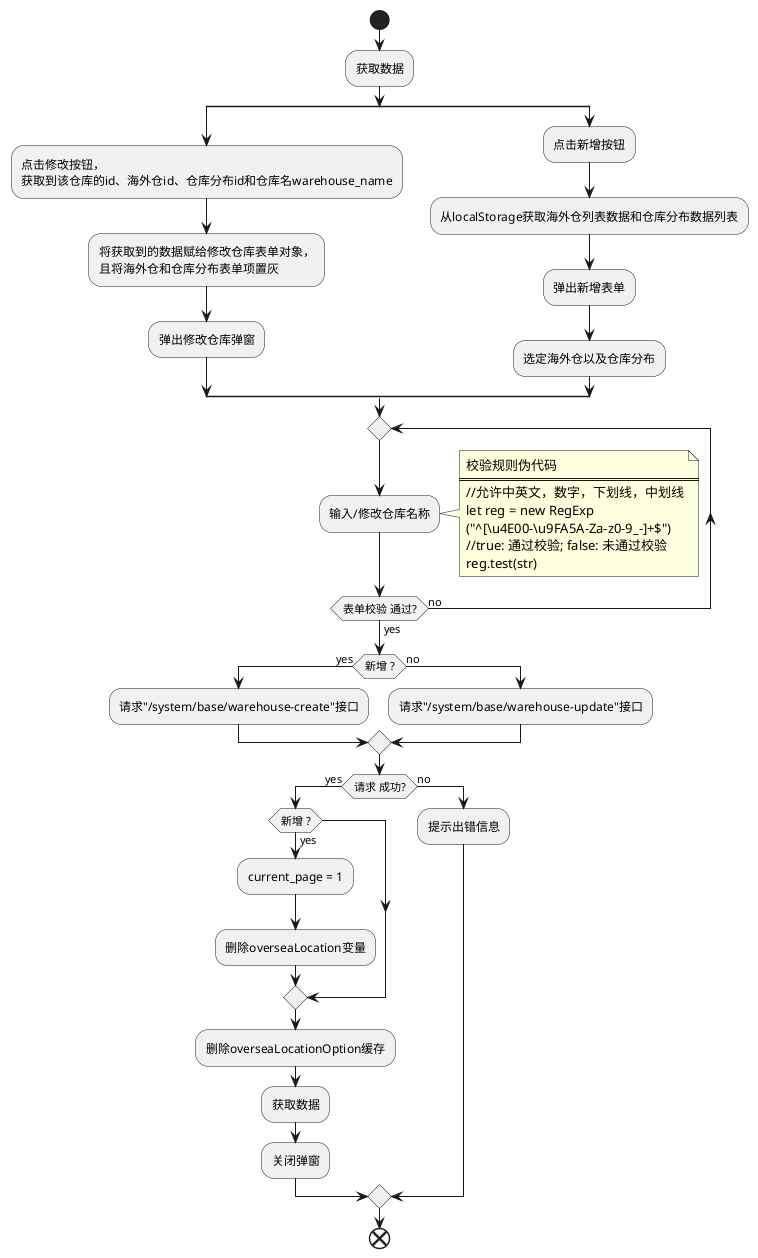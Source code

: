 @startuml

start
:获取数据;
split
  :点击修改按钮，
  获取到该仓库的id、海外仓id、仓库分布id和仓库名warehouse_name;
  :将获取到的数据赋给修改仓库表单对象，
  且将海外仓和仓库分布表单项置灰;
  :弹出修改仓库弹窗;
split again
  :点击新增按钮;
  :从localStorage获取海外仓列表数据和仓库分布数据列表;
  :弹出新增表单;
  :选定海外仓以及仓库分布;
end split
repeat
    :输入/修改仓库名称;
  repeat while(表单校验 通过?) is (no) not (yes)
  note right 
    校验规则伪代码
    ====
    //允许中英文，数字，下划线，中划线
    let reg = new RegExp
    ("^[\u4E00-\u9FA5A-Za-z0-9_-]+$")
    //true: 通过校验; false: 未通过校验
    reg.test(str) 
  end note
  if(新增 ?) then (yes)
    :请求"/system/base/warehouse-create"接口;
  else (no)
    :请求"/system/base/warehouse-update"接口;
  endif
  if(请求 成功?) then (yes)
   if(新增 ?) then (yes)
      :current_page = 1;
      :删除overseaLocation变量;
    endif
    :删除overseaLocationOption缓存;
    :获取数据;
    :关闭弹窗;
  else (no)
    :提示出错信息;
  endif
end

@enduml